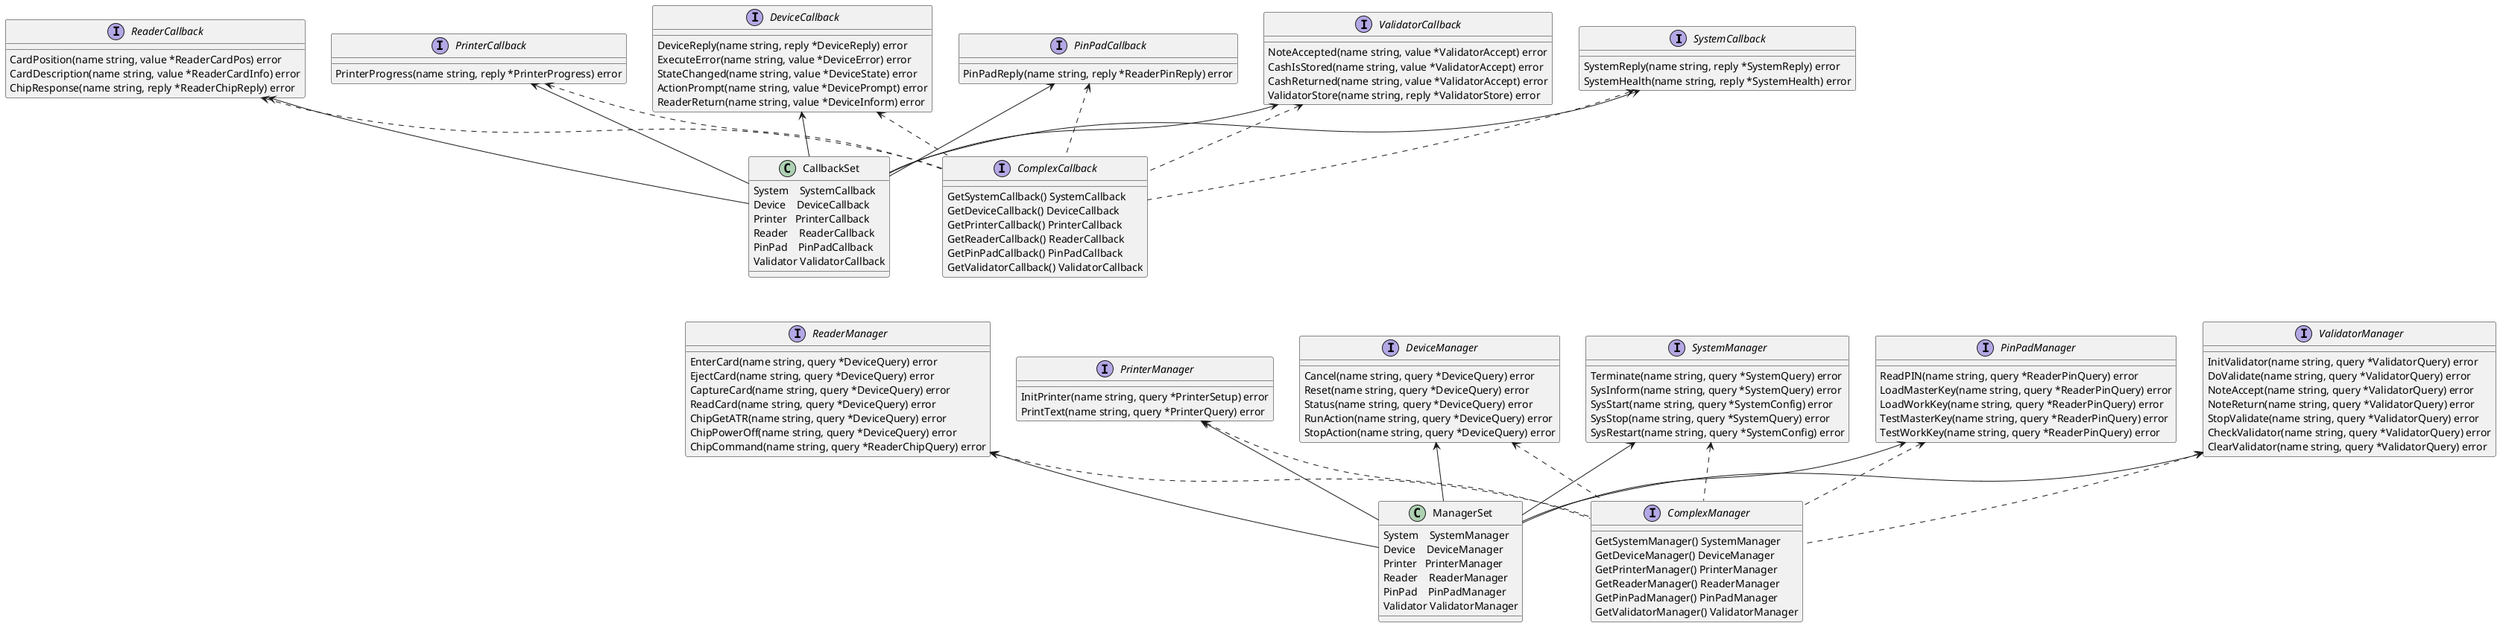@startuml

page 1x2

together {
    interface SystemCallback {
        SystemReply(name string, reply *SystemReply) error
        SystemHealth(name string, reply *SystemHealth) error
    }

    interface DeviceCallback {
        DeviceReply(name string, reply *DeviceReply) error
        ExecuteError(name string, value *DeviceError) error
        StateChanged(name string, value *DeviceState) error
        ActionPrompt(name string, value *DevicePrompt) error
        ReaderReturn(name string, value *DeviceInform) error
    }

    interface PrinterCallback {
        PrinterProgress(name string, reply *PrinterProgress) error
    }

    interface ReaderCallback {
        CardPosition(name string, value *ReaderCardPos) error
        CardDescription(name string, value *ReaderCardInfo) error
        ChipResponse(name string, reply *ReaderChipReply) error
    }

    interface ValidatorCallback {
        NoteAccepted(name string, value *ValidatorAccept) error
        CashIsStored(name string, value *ValidatorAccept) error
        CashReturned(name string, value *ValidatorAccept) error
        ValidatorStore(name string, reply *ValidatorStore) error
    }

    interface PinPadCallback {
        PinPadReply(name string, reply *ReaderPinReply) error
    }

    class CallbackSet {
        System    SystemCallback
        Device    DeviceCallback
        Printer   PrinterCallback
        Reader    ReaderCallback
        PinPad    PinPadCallback
        Validator ValidatorCallback
    }

    interface ComplexCallback {
        GetSystemCallback() SystemCallback
        GetDeviceCallback() DeviceCallback
        GetPrinterCallback() PrinterCallback
        GetReaderCallback() ReaderCallback
        GetPinPadCallback() PinPadCallback
        GetValidatorCallback() ValidatorCallback
    }

    SystemCallback <-- CallbackSet
    DeviceCallback <-- CallbackSet
    PrinterCallback <-- CallbackSet
    ReaderCallback <-- CallbackSet
    PinPadCallback <-- CallbackSet
    ValidatorCallback <-- CallbackSet

    SystemCallback <.. ComplexCallback
    DeviceCallback <.. ComplexCallback
    PrinterCallback <.. ComplexCallback
    ReaderCallback <.. ComplexCallback
    PinPadCallback <.. ComplexCallback
    ValidatorCallback <.. ComplexCallback

}

together {
    interface SystemManager {
        Terminate(name string, query *SystemQuery) error
        SysInform(name string, query *SystemQuery) error
        SysStart(name string, query *SystemConfig) error
        SysStop(name string, query *SystemQuery) error
        SysRestart(name string, query *SystemConfig) error
    }

    interface DeviceManager {
        Cancel(name string, query *DeviceQuery) error
        Reset(name string, query *DeviceQuery) error
        Status(name string, query *DeviceQuery) error
        RunAction(name string, query *DeviceQuery) error
        StopAction(name string, query *DeviceQuery) error
    }

    interface PrinterManager {
        InitPrinter(name string, query *PrinterSetup) error
        PrintText(name string, query *PrinterQuery) error
    }

    interface ReaderManager {
        EnterCard(name string, query *DeviceQuery) error
        EjectCard(name string, query *DeviceQuery) error
        CaptureCard(name string, query *DeviceQuery) error
        ReadCard(name string, query *DeviceQuery) error
        ChipGetATR(name string, query *DeviceQuery) error
        ChipPowerOff(name string, query *DeviceQuery) error
        ChipCommand(name string, query *ReaderChipQuery) error
    }

    interface ValidatorManager {
        InitValidator(name string, query *ValidatorQuery) error
        DoValidate(name string, query *ValidatorQuery) error
        NoteAccept(name string, query *ValidatorQuery) error
        NoteReturn(name string, query *ValidatorQuery) error
        StopValidate(name string, query *ValidatorQuery) error
        CheckValidator(name string, query *ValidatorQuery) error
        ClearValidator(name string, query *ValidatorQuery) error
    }

    interface PinPadManager {
        ReadPIN(name string, query *ReaderPinQuery) error
        LoadMasterKey(name string, query *ReaderPinQuery) error
        LoadWorkKey(name string, query *ReaderPinQuery) error
        TestMasterKey(name string, query *ReaderPinQuery) error
        TestWorkKey(name string, query *ReaderPinQuery) error
    }

    class ManagerSet {
        System    SystemManager
        Device    DeviceManager
        Printer   PrinterManager
        Reader    ReaderManager
        PinPad    PinPadManager
        Validator ValidatorManager
    }

    interface ComplexManager {
        GetSystemManager() SystemManager
        GetDeviceManager() DeviceManager
        GetPrinterManager() PrinterManager
        GetReaderManager() ReaderManager
        GetPinPadManager() PinPadManager
        GetValidatorManager() ValidatorManager
    }

    SystemManager <-- ManagerSet
    DeviceManager <-- ManagerSet
    PrinterManager <-- ManagerSet
    ReaderManager <-- ManagerSet
    PinPadManager <-- ManagerSet
    ValidatorManager <-- ManagerSet

    SystemManager <.. ComplexManager
    DeviceManager <.. ComplexManager
    PrinterManager <.. ComplexManager
    ReaderManager <.. ComplexManager
    PinPadManager <.. ComplexManager
    ValidatorManager <.. ComplexManager
}

SystemCallback -[hidden]--> SystemManager


@enduml
